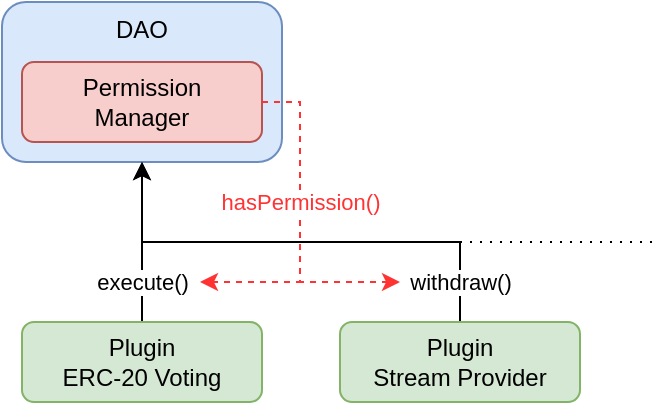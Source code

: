 <mxfile version="20.3.0" type="device"><diagram id="X8JupkG_frpfl3048SV1" name="Seite-1"><mxGraphModel dx="473" dy="336" grid="1" gridSize="10" guides="1" tooltips="1" connect="1" arrows="1" fold="1" page="1" pageScale="1" pageWidth="827" pageHeight="1169" math="0" shadow="0"><root><mxCell id="0"/><mxCell id="1" parent="0"/><mxCell id="2wK0ybi5UiGVz7AMFj6o-1" value="DAO" style="rounded=1;whiteSpace=wrap;html=1;verticalAlign=top;fillColor=#dae8fc;strokeColor=#6c8ebf;" parent="1" vertex="1"><mxGeometry x="151" y="120" width="140" height="80" as="geometry"/></mxCell><mxCell id="2wK0ybi5UiGVz7AMFj6o-11" value="" style="endArrow=none;dashed=1;html=1;strokeWidth=1;rounded=0;dashPattern=1 4;" parent="1" edge="1"><mxGeometry width="50" height="50" relative="1" as="geometry"><mxPoint x="380" y="240" as="sourcePoint"/><mxPoint x="480" y="240" as="targetPoint"/></mxGeometry></mxCell><mxCell id="2wK0ybi5UiGVz7AMFj6o-8" value="&lt;font color=&quot;#ff3333&quot;&gt;hasPermission()&lt;/font&gt;" style="edgeStyle=orthogonalEdgeStyle;rounded=0;orthogonalLoop=1;jettySize=auto;html=1;exitX=1;exitY=0.5;exitDx=0;exitDy=0;dashed=1;strokeColor=#FF3333;jumpStyle=none;jumpSize=6;" parent="1" source="u4ToR_9xVMkJngpt0C1o-4" edge="1"><mxGeometry x="-0.132" relative="1" as="geometry"><mxPoint x="350" y="260" as="targetPoint"/><Array as="points"><mxPoint x="300" y="170"/><mxPoint x="300" y="260"/></Array><mxPoint as="offset"/></mxGeometry></mxCell><mxCell id="2wK0ybi5UiGVz7AMFj6o-2" value="execute()" style="edgeStyle=orthogonalEdgeStyle;rounded=0;orthogonalLoop=1;jettySize=auto;html=1;entryX=0.5;entryY=1;entryDx=0;entryDy=0;" parent="1" source="u4ToR_9xVMkJngpt0C1o-3" target="2wK0ybi5UiGVz7AMFj6o-1" edge="1"><mxGeometry x="-0.5" relative="1" as="geometry"><mxPoint as="offset"/></mxGeometry></mxCell><mxCell id="u4ToR_9xVMkJngpt0C1o-3" value="Plugin&lt;br&gt;ERC-20 Voting" style="rounded=1;whiteSpace=wrap;html=1;fillColor=#d5e8d4;strokeColor=#82b366;" parent="1" vertex="1"><mxGeometry x="161" y="280" width="120" height="40" as="geometry"/></mxCell><mxCell id="u4ToR_9xVMkJngpt0C1o-4" value="Permission&lt;br&gt;Manager" style="rounded=1;whiteSpace=wrap;html=1;fillColor=#f8cecc;strokeColor=#b85450;" parent="1" vertex="1"><mxGeometry x="161" y="150" width="120" height="40" as="geometry"/></mxCell><mxCell id="2wK0ybi5UiGVz7AMFj6o-7" value="withdraw()" style="edgeStyle=orthogonalEdgeStyle;rounded=0;orthogonalLoop=1;jettySize=auto;html=1;exitX=0.5;exitY=0;exitDx=0;exitDy=0;entryX=0.5;entryY=1;entryDx=0;entryDy=0;" parent="1" source="2wK0ybi5UiGVz7AMFj6o-3" target="2wK0ybi5UiGVz7AMFj6o-1" edge="1"><mxGeometry x="-0.833" relative="1" as="geometry"><mxPoint as="offset"/></mxGeometry></mxCell><mxCell id="2wK0ybi5UiGVz7AMFj6o-3" value="Plugin&lt;br&gt;Stream Provider" style="rounded=1;whiteSpace=wrap;html=1;fillColor=#d5e8d4;strokeColor=#82b366;" parent="1" vertex="1"><mxGeometry x="320" y="280" width="120" height="40" as="geometry"/></mxCell><mxCell id="BSgAbxM4XklLLVu84tfU-1" value="" style="edgeStyle=orthogonalEdgeStyle;rounded=0;orthogonalLoop=1;jettySize=auto;html=1;exitX=1;exitY=0.5;exitDx=0;exitDy=0;dashed=1;strokeColor=#FF3333;jumpStyle=none;jumpSize=6;" edge="1" parent="1" source="u4ToR_9xVMkJngpt0C1o-4"><mxGeometry x="-0.096" y="30" relative="1" as="geometry"><mxPoint x="250" y="260" as="targetPoint"/><Array as="points"><mxPoint x="300" y="170"/><mxPoint x="300" y="260"/></Array><mxPoint as="offset"/><mxPoint x="291" y="180" as="sourcePoint"/></mxGeometry></mxCell><mxCell id="BSgAbxM4XklLLVu84tfU-2" value="&lt;span style=&quot;color: rgb(255, 51, 51);&quot;&gt;hasPermission()&lt;/span&gt;" style="edgeLabel;html=1;align=center;verticalAlign=middle;resizable=0;points=[];" vertex="1" connectable="0" parent="BSgAbxM4XklLLVu84tfU-1"><mxGeometry x="0.598" y="-2" relative="1" as="geometry"><mxPoint x="18" y="-38" as="offset"/></mxGeometry></mxCell></root></mxGraphModel></diagram></mxfile>